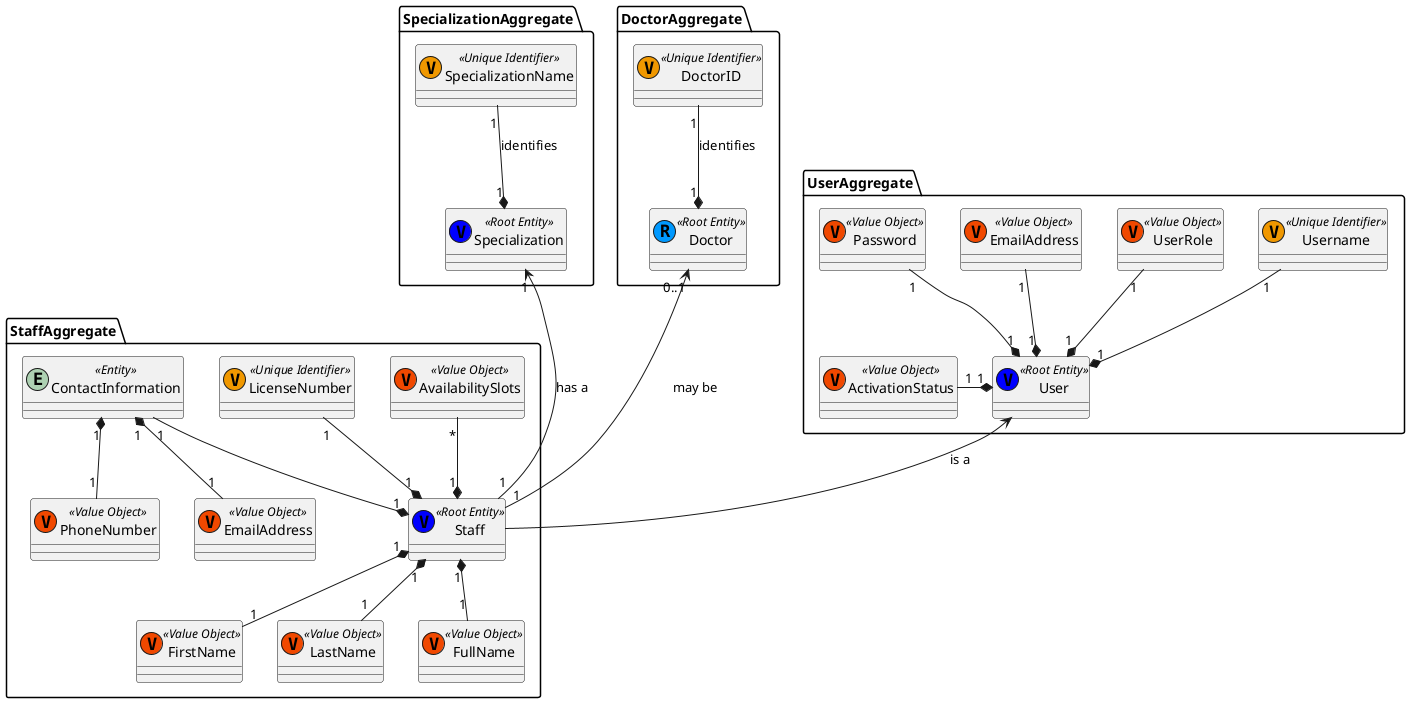 @startuml
'https://plantuml.com/sequence-diagram

Package UserAggregate {
    Entity User <<(V,#0000FF) Root Entity>>{}

    Class ActivationStatus  <<(V,#f04800) Value Object>> {}
    Class Username <<(V,#f09800) Unique Identifier>> {}
    Enum UserRole <<(V,#f04800) Value Object>> {}
    Class EmailAddress <<(V,#f04800) Value Object>> {}
    Class Password <<(V,#f04800) Value Object>> {}

     ActivationStatus "1" -* "1" User

    Username "1" --* "1" User
    UserRole "1" --* "1" User
    EmailAddress "1" --* "1" User
    Password "1" --* "1" User
}

Package StaffAggregate {
    Entity Staff <<(V,#0000FF) Root Entity>>{}

    Class AvailabilitySlots <<(V,#f04800) Value Object>> {}
    Class LicenseNumber <<(V,#f09800) Unique Identifier>> {}


    Entity ContactInformation <<Entity>> {}

    Class FirstName <<(V,#f04800) Value Object>> {}
    Class LastName <<(V,#f04800) Value Object>> {}
    Class FullName <<(V,#f04800) Value Object>> {}
    Class EmailAddress <<(V,#f04800) Value Object>> {}
    Class PhoneNumber <<(V,#f04800) Value Object>> {}



    ContactInformation "1" *-- "1" EmailAddress
    ContactInformation "1" *-- "1" PhoneNumber


    FirstName "1" -up-* "1" Staff
    LastName "1" -up-* "1" Staff
    FullName "1" -up-* "1" Staff
    ContactInformation "1" --* "1" Staff
    AvailabilitySlots "*" --* "1" Staff
    LicenseNumber "1" --* "1" Staff
}

Package SpecializationAggregate{
    Entity Specialization <<(V,#0000FF) Root Entity>>{}
    Class SpecializationName <<(V,#f09800) Unique Identifier>> {}

    SpecializationName "1" --* "1" Specialization : identifies
}

Package DoctorAggregate{
	Entity Doctor <<(R,#0099FF) Root Entity>>{}
	Class DoctorID <<(V,#f09800) Unique Identifier>> {}

	DoctorID "1" --* "1" Doctor : identifies
}

Doctor "0..1" <--- "1" Staff : may be
Specialization "1" <--- "1" Staff : has a

Staff -up-> User : is a
@enduml